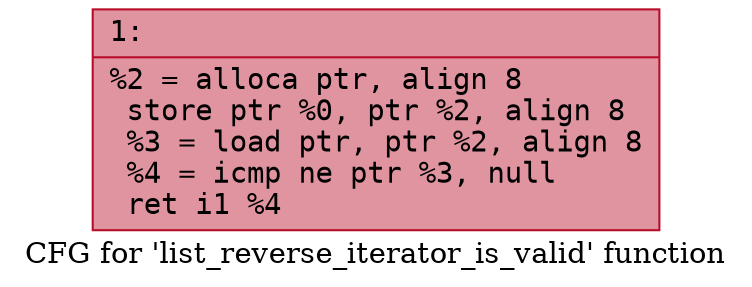 digraph "CFG for 'list_reverse_iterator_is_valid' function" {
	label="CFG for 'list_reverse_iterator_is_valid' function";

	Node0x60000202d130 [shape=record,color="#b70d28ff", style=filled, fillcolor="#b70d2870" fontname="Courier",label="{1:\l|  %2 = alloca ptr, align 8\l  store ptr %0, ptr %2, align 8\l  %3 = load ptr, ptr %2, align 8\l  %4 = icmp ne ptr %3, null\l  ret i1 %4\l}"];
}
